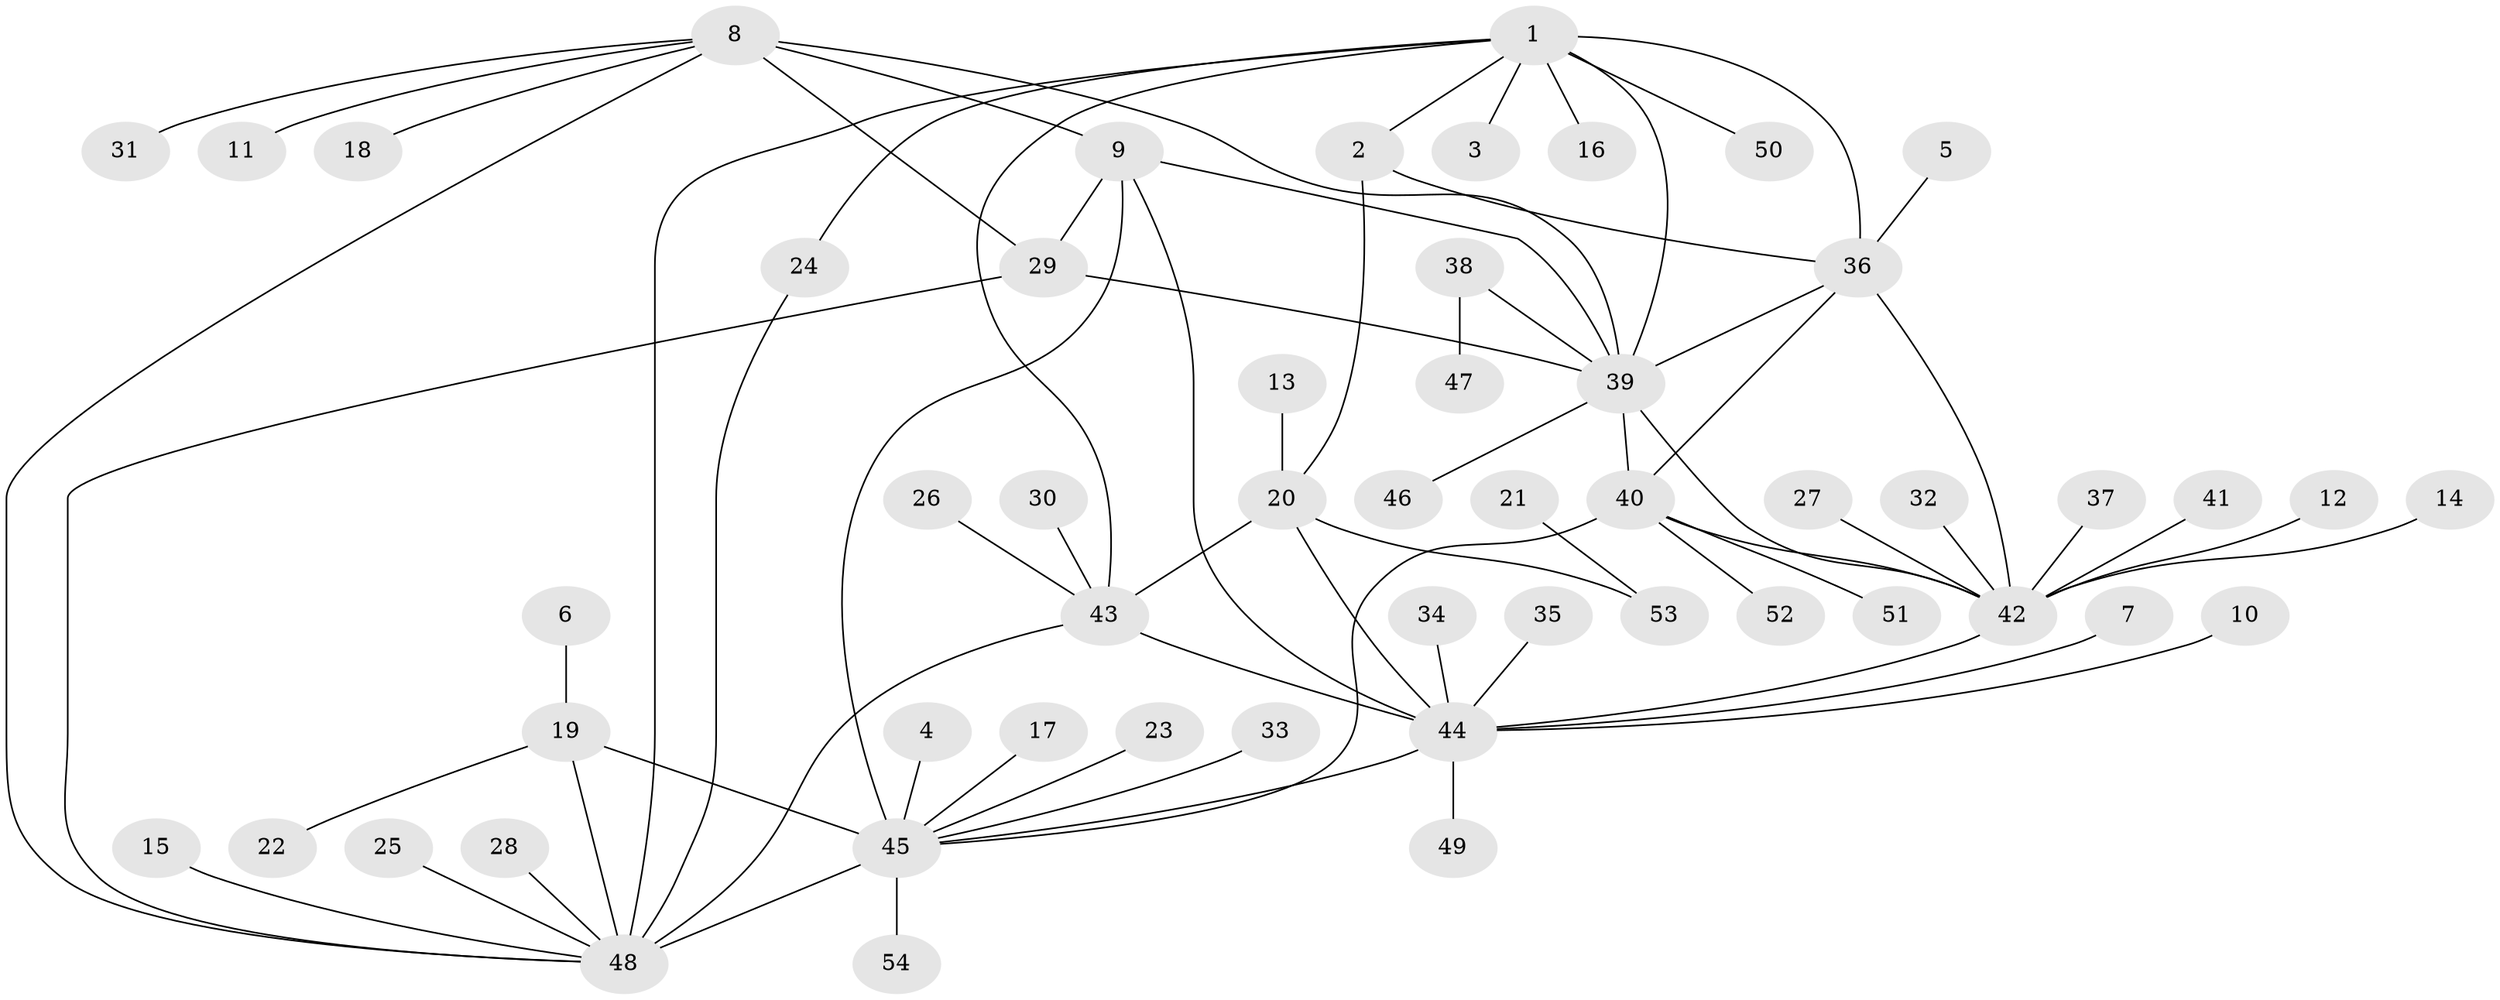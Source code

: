 // original degree distribution, {13: 0.009433962264150943, 11: 0.02830188679245283, 4: 0.02830188679245283, 7: 0.04716981132075472, 8: 0.018867924528301886, 9: 0.018867924528301886, 5: 0.03773584905660377, 6: 0.05660377358490566, 10: 0.009433962264150943, 2: 0.18867924528301888, 1: 0.5283018867924528, 3: 0.02830188679245283}
// Generated by graph-tools (version 1.1) at 2025/50/03/09/25 03:50:37]
// undirected, 54 vertices, 73 edges
graph export_dot {
graph [start="1"]
  node [color=gray90,style=filled];
  1;
  2;
  3;
  4;
  5;
  6;
  7;
  8;
  9;
  10;
  11;
  12;
  13;
  14;
  15;
  16;
  17;
  18;
  19;
  20;
  21;
  22;
  23;
  24;
  25;
  26;
  27;
  28;
  29;
  30;
  31;
  32;
  33;
  34;
  35;
  36;
  37;
  38;
  39;
  40;
  41;
  42;
  43;
  44;
  45;
  46;
  47;
  48;
  49;
  50;
  51;
  52;
  53;
  54;
  1 -- 2 [weight=3.0];
  1 -- 3 [weight=1.0];
  1 -- 16 [weight=1.0];
  1 -- 24 [weight=1.0];
  1 -- 36 [weight=4.0];
  1 -- 39 [weight=1.0];
  1 -- 43 [weight=1.0];
  1 -- 48 [weight=1.0];
  1 -- 50 [weight=1.0];
  2 -- 20 [weight=1.0];
  2 -- 36 [weight=1.0];
  4 -- 45 [weight=1.0];
  5 -- 36 [weight=1.0];
  6 -- 19 [weight=1.0];
  7 -- 44 [weight=1.0];
  8 -- 9 [weight=2.0];
  8 -- 11 [weight=1.0];
  8 -- 18 [weight=1.0];
  8 -- 29 [weight=1.0];
  8 -- 31 [weight=1.0];
  8 -- 39 [weight=1.0];
  8 -- 48 [weight=1.0];
  9 -- 29 [weight=2.0];
  9 -- 39 [weight=2.0];
  9 -- 44 [weight=1.0];
  9 -- 45 [weight=1.0];
  10 -- 44 [weight=1.0];
  12 -- 42 [weight=1.0];
  13 -- 20 [weight=1.0];
  14 -- 42 [weight=1.0];
  15 -- 48 [weight=1.0];
  17 -- 45 [weight=1.0];
  19 -- 22 [weight=1.0];
  19 -- 45 [weight=3.0];
  19 -- 48 [weight=1.0];
  20 -- 43 [weight=2.0];
  20 -- 44 [weight=4.0];
  20 -- 53 [weight=1.0];
  21 -- 53 [weight=1.0];
  23 -- 45 [weight=1.0];
  24 -- 48 [weight=1.0];
  25 -- 48 [weight=1.0];
  26 -- 43 [weight=1.0];
  27 -- 42 [weight=1.0];
  28 -- 48 [weight=1.0];
  29 -- 39 [weight=1.0];
  29 -- 48 [weight=1.0];
  30 -- 43 [weight=1.0];
  32 -- 42 [weight=1.0];
  33 -- 45 [weight=1.0];
  34 -- 44 [weight=1.0];
  35 -- 44 [weight=1.0];
  36 -- 39 [weight=1.0];
  36 -- 40 [weight=1.0];
  36 -- 42 [weight=2.0];
  37 -- 42 [weight=1.0];
  38 -- 39 [weight=1.0];
  38 -- 47 [weight=1.0];
  39 -- 40 [weight=1.0];
  39 -- 42 [weight=3.0];
  39 -- 46 [weight=1.0];
  40 -- 42 [weight=2.0];
  40 -- 45 [weight=1.0];
  40 -- 51 [weight=1.0];
  40 -- 52 [weight=1.0];
  41 -- 42 [weight=1.0];
  42 -- 44 [weight=1.0];
  43 -- 44 [weight=2.0];
  43 -- 48 [weight=1.0];
  44 -- 45 [weight=2.0];
  44 -- 49 [weight=1.0];
  45 -- 48 [weight=3.0];
  45 -- 54 [weight=1.0];
}
